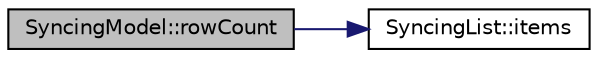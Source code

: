 digraph "SyncingModel::rowCount"
{
 // INTERACTIVE_SVG=YES
 // LATEX_PDF_SIZE
  edge [fontname="Helvetica",fontsize="10",labelfontname="Helvetica",labelfontsize="10"];
  node [fontname="Helvetica",fontsize="10",shape=record];
  rankdir="LR";
  Node13 [label="SyncingModel::rowCount",height=0.2,width=0.4,color="black", fillcolor="grey75", style="filled", fontcolor="black",tooltip=" "];
  Node13 -> Node14 [color="midnightblue",fontsize="10",style="solid",fontname="Helvetica"];
  Node14 [label="SyncingList::items",height=0.2,width=0.4,color="black", fillcolor="white", style="filled",URL="$class_syncing_list.html#a74510f533d8d9d9efc263422fecb2023",tooltip=" "];
}
